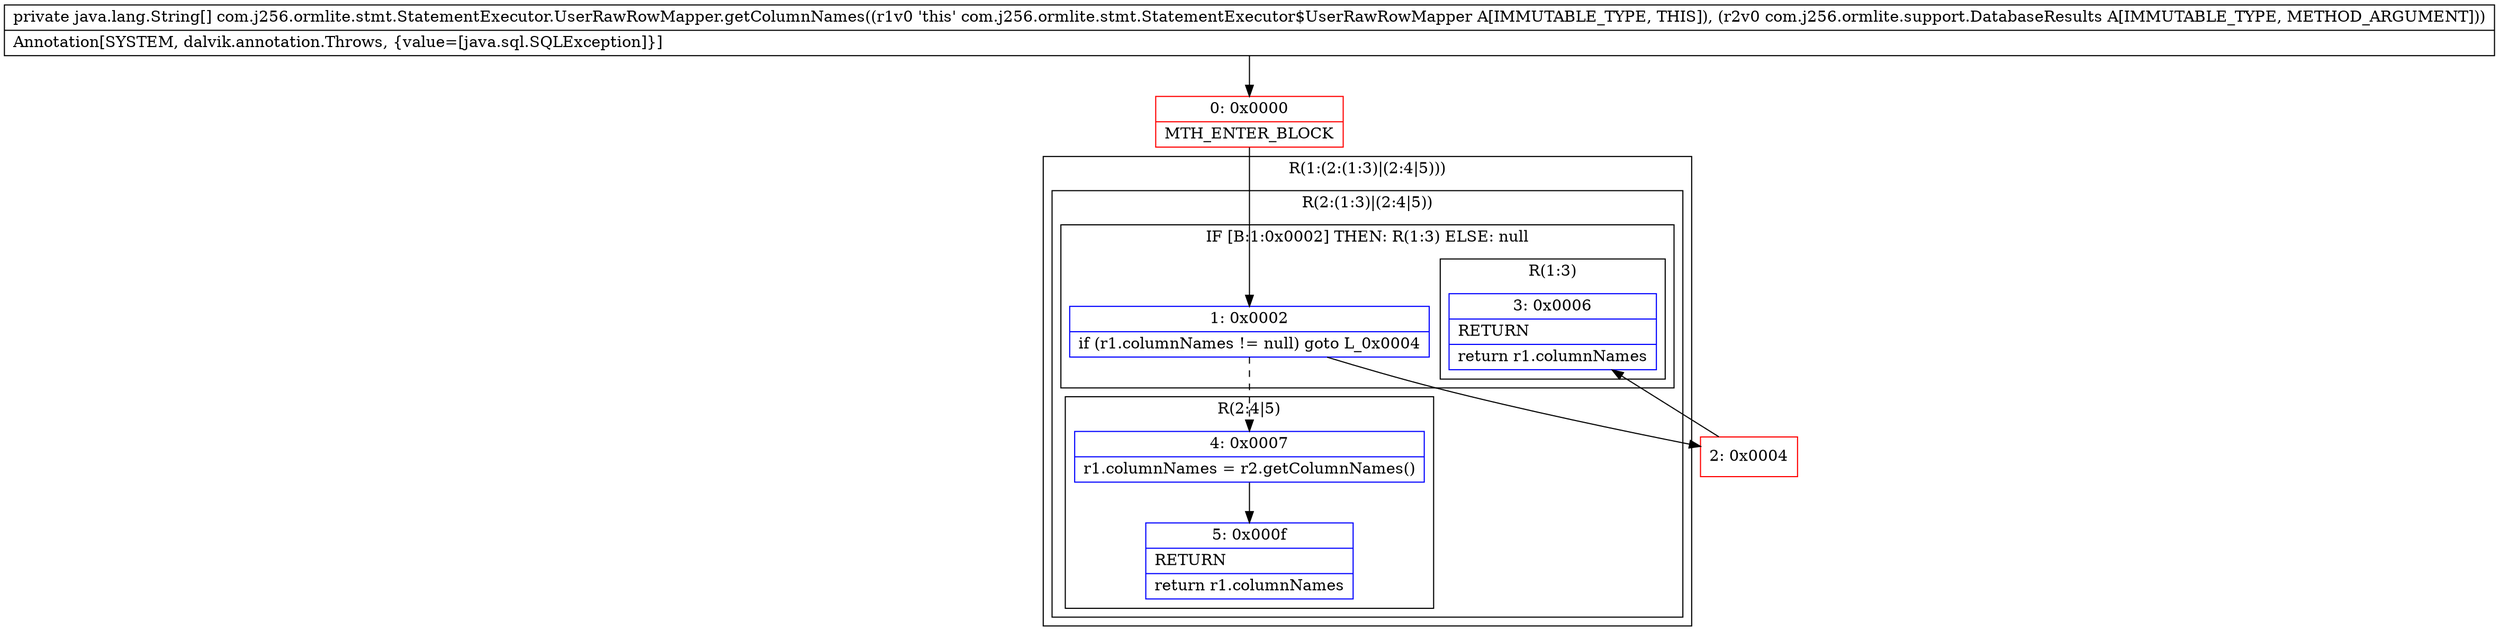 digraph "CFG forcom.j256.ormlite.stmt.StatementExecutor.UserRawRowMapper.getColumnNames(Lcom\/j256\/ormlite\/support\/DatabaseResults;)[Ljava\/lang\/String;" {
subgraph cluster_Region_224926782 {
label = "R(1:(2:(1:3)|(2:4|5)))";
node [shape=record,color=blue];
subgraph cluster_Region_1862781156 {
label = "R(2:(1:3)|(2:4|5))";
node [shape=record,color=blue];
subgraph cluster_IfRegion_887831644 {
label = "IF [B:1:0x0002] THEN: R(1:3) ELSE: null";
node [shape=record,color=blue];
Node_1 [shape=record,label="{1\:\ 0x0002|if (r1.columnNames != null) goto L_0x0004\l}"];
subgraph cluster_Region_905596510 {
label = "R(1:3)";
node [shape=record,color=blue];
Node_3 [shape=record,label="{3\:\ 0x0006|RETURN\l|return r1.columnNames\l}"];
}
}
subgraph cluster_Region_2017340723 {
label = "R(2:4|5)";
node [shape=record,color=blue];
Node_4 [shape=record,label="{4\:\ 0x0007|r1.columnNames = r2.getColumnNames()\l}"];
Node_5 [shape=record,label="{5\:\ 0x000f|RETURN\l|return r1.columnNames\l}"];
}
}
}
Node_0 [shape=record,color=red,label="{0\:\ 0x0000|MTH_ENTER_BLOCK\l}"];
Node_2 [shape=record,color=red,label="{2\:\ 0x0004}"];
MethodNode[shape=record,label="{private java.lang.String[] com.j256.ormlite.stmt.StatementExecutor.UserRawRowMapper.getColumnNames((r1v0 'this' com.j256.ormlite.stmt.StatementExecutor$UserRawRowMapper A[IMMUTABLE_TYPE, THIS]), (r2v0 com.j256.ormlite.support.DatabaseResults A[IMMUTABLE_TYPE, METHOD_ARGUMENT]))  | Annotation[SYSTEM, dalvik.annotation.Throws, \{value=[java.sql.SQLException]\}]\l}"];
MethodNode -> Node_0;
Node_1 -> Node_2;
Node_1 -> Node_4[style=dashed];
Node_4 -> Node_5;
Node_0 -> Node_1;
Node_2 -> Node_3;
}

